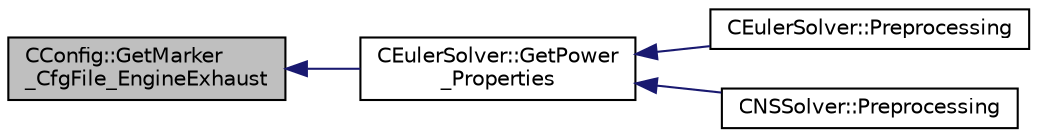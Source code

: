 digraph "CConfig::GetMarker_CfgFile_EngineExhaust"
{
  edge [fontname="Helvetica",fontsize="10",labelfontname="Helvetica",labelfontsize="10"];
  node [fontname="Helvetica",fontsize="10",shape=record];
  rankdir="LR";
  Node7168 [label="CConfig::GetMarker\l_CfgFile_EngineExhaust",height=0.2,width=0.4,color="black", fillcolor="grey75", style="filled", fontcolor="black"];
  Node7168 -> Node7169 [dir="back",color="midnightblue",fontsize="10",style="solid",fontname="Helvetica"];
  Node7169 [label="CEulerSolver::GetPower\l_Properties",height=0.2,width=0.4,color="black", fillcolor="white", style="filled",URL="$class_c_euler_solver.html#ad8b538a82e5a7a7e3903ec29954b1d07",tooltip="Compute the Fan face Mach number. "];
  Node7169 -> Node7170 [dir="back",color="midnightblue",fontsize="10",style="solid",fontname="Helvetica"];
  Node7170 [label="CEulerSolver::Preprocessing",height=0.2,width=0.4,color="black", fillcolor="white", style="filled",URL="$class_c_euler_solver.html#a8b89e1bfce33284c2d8f5f00f82f3f3f",tooltip="Compute primitive variables and their gradients. "];
  Node7169 -> Node7171 [dir="back",color="midnightblue",fontsize="10",style="solid",fontname="Helvetica"];
  Node7171 [label="CNSSolver::Preprocessing",height=0.2,width=0.4,color="black", fillcolor="white", style="filled",URL="$class_c_n_s_solver.html#a028c83d18cf8520dff2f9628d8a04e4b",tooltip="Restart residual and compute gradients. "];
}
